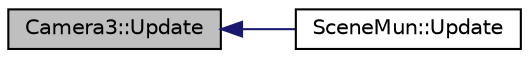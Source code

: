 digraph "Camera3::Update"
{
  bgcolor="transparent";
  edge [fontname="Helvetica",fontsize="10",labelfontname="Helvetica",labelfontsize="10"];
  node [fontname="Helvetica",fontsize="10",shape=record];
  rankdir="LR";
  Node1 [label="Camera3::Update",height=0.2,width=0.4,color="black", fillcolor="grey75", style="filled", fontcolor="black"];
  Node1 -> Node2 [dir="back",color="midnightblue",fontsize="10",style="solid",fontname="Helvetica"];
  Node2 [label="SceneMun::Update",height=0.2,width=0.4,color="black",URL="$classSceneMun.html#ac31a057e66f46bb4d9a7b3fb1c2cfbb9",tooltip="SceneMun main update Function. "];
}
